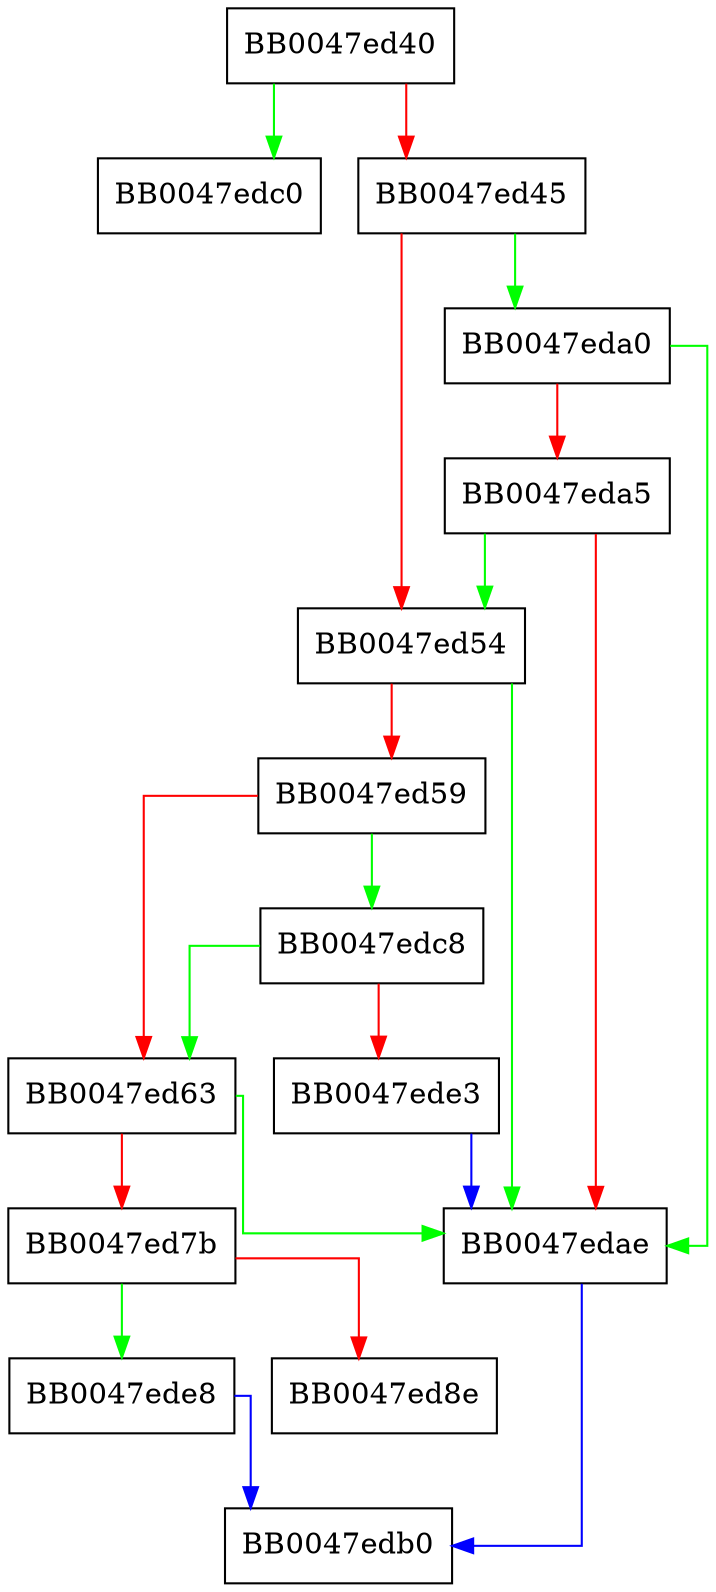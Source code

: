 digraph SSL_add_client_CA {
  node [shape="box"];
  graph [splines=ortho];
  BB0047ed40 -> BB0047edc0 [color="green"];
  BB0047ed40 -> BB0047ed45 [color="red"];
  BB0047ed45 -> BB0047eda0 [color="green"];
  BB0047ed45 -> BB0047ed54 [color="red"];
  BB0047ed54 -> BB0047edae [color="green"];
  BB0047ed54 -> BB0047ed59 [color="red"];
  BB0047ed59 -> BB0047edc8 [color="green"];
  BB0047ed59 -> BB0047ed63 [color="red"];
  BB0047ed63 -> BB0047edae [color="green"];
  BB0047ed63 -> BB0047ed7b [color="red"];
  BB0047ed7b -> BB0047ede8 [color="green"];
  BB0047ed7b -> BB0047ed8e [color="red"];
  BB0047eda0 -> BB0047edae [color="green"];
  BB0047eda0 -> BB0047eda5 [color="red"];
  BB0047eda5 -> BB0047ed54 [color="green"];
  BB0047eda5 -> BB0047edae [color="red"];
  BB0047edae -> BB0047edb0 [color="blue"];
  BB0047edc8 -> BB0047ed63 [color="green"];
  BB0047edc8 -> BB0047ede3 [color="red"];
  BB0047ede3 -> BB0047edae [color="blue"];
  BB0047ede8 -> BB0047edb0 [color="blue"];
}